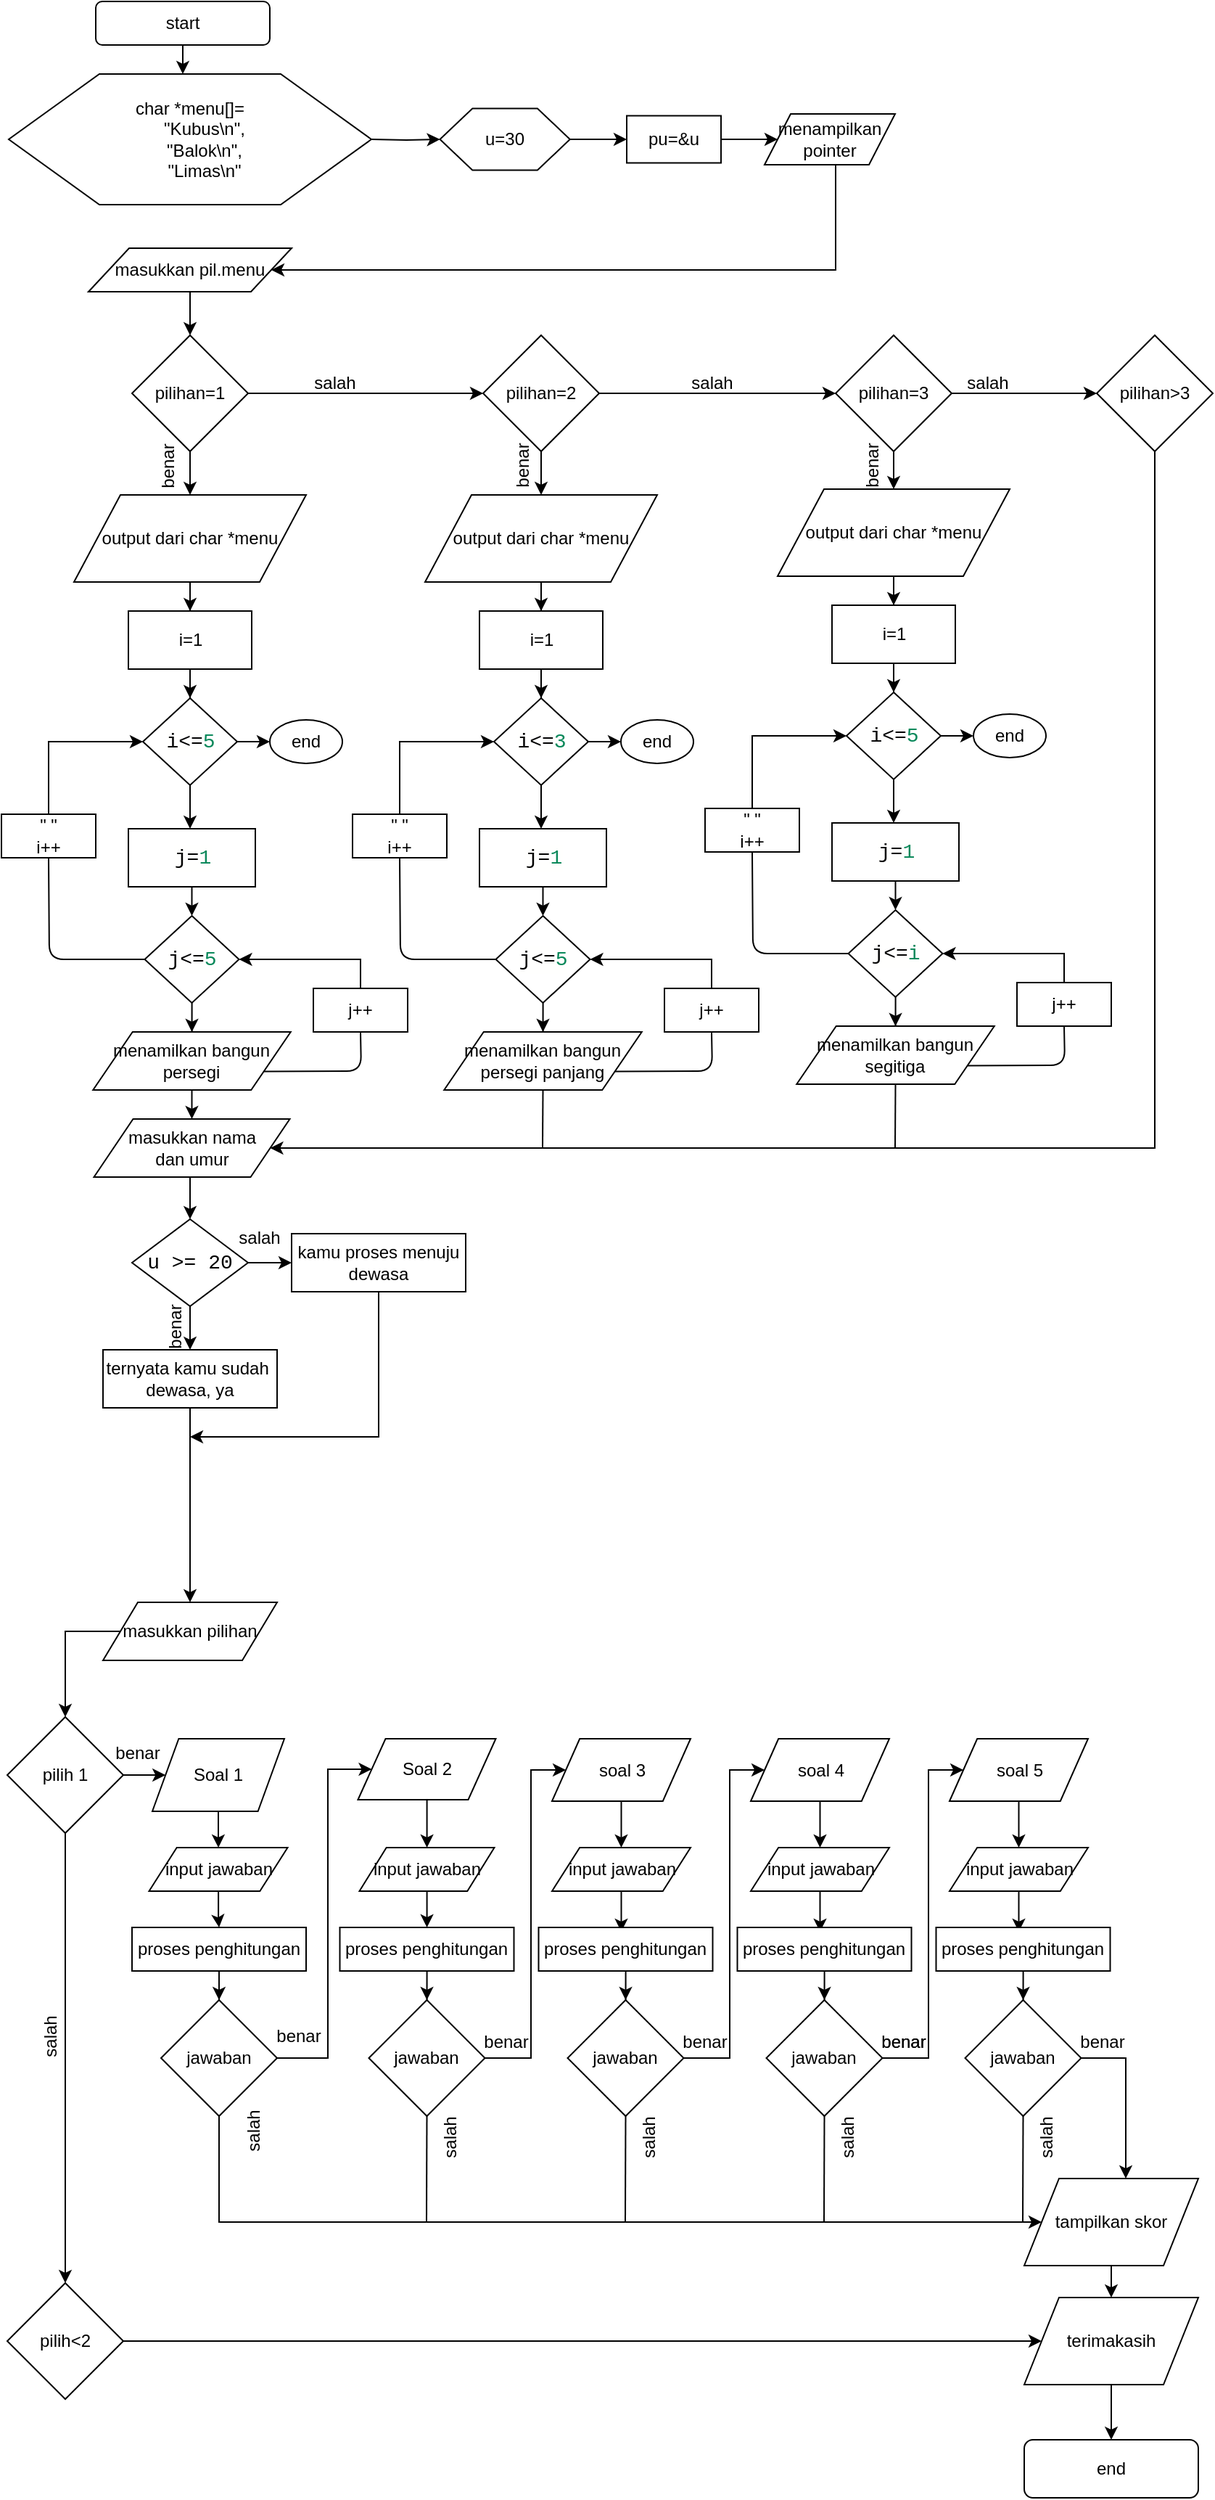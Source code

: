 <mxfile version="13.0.9" type="github">
  <diagram id="ebdJBXKXP5XJlpO1t2-k" name="Halaman-1">
    <mxGraphModel dx="868" dy="450" grid="1" gridSize="10" guides="1" tooltips="1" connect="1" arrows="1" fold="1" page="1" pageScale="1" pageWidth="850" pageHeight="1100" math="0" shadow="0">
      <root>
        <mxCell id="0" />
        <mxCell id="1" parent="0" />
        <mxCell id="0wTifhs9pVpjUrF7IxjW-2" style="edgeStyle=orthogonalEdgeStyle;rounded=0;orthogonalLoop=1;jettySize=auto;html=1;" parent="1" source="0wTifhs9pVpjUrF7IxjW-1" edge="1">
          <mxGeometry relative="1" as="geometry">
            <mxPoint x="130" y="90" as="targetPoint" />
          </mxGeometry>
        </mxCell>
        <mxCell id="0wTifhs9pVpjUrF7IxjW-1" value="start" style="rounded=1;whiteSpace=wrap;html=1;" parent="1" vertex="1">
          <mxGeometry x="70" y="40" width="120" height="30" as="geometry" />
        </mxCell>
        <mxCell id="0wTifhs9pVpjUrF7IxjW-6" style="edgeStyle=orthogonalEdgeStyle;rounded=0;orthogonalLoop=1;jettySize=auto;html=1;" parent="1" edge="1">
          <mxGeometry relative="1" as="geometry">
            <mxPoint x="130" y="240" as="targetPoint" />
            <mxPoint x="130" y="210" as="sourcePoint" />
          </mxGeometry>
        </mxCell>
        <mxCell id="Rt1Y4jGIaElK-bjEdFtm-7" style="edgeStyle=orthogonalEdgeStyle;rounded=0;orthogonalLoop=1;jettySize=auto;html=1;" parent="1" source="0wTifhs9pVpjUrF7IxjW-7" target="Rt1Y4jGIaElK-bjEdFtm-5" edge="1">
          <mxGeometry relative="1" as="geometry" />
        </mxCell>
        <mxCell id="0wTifhs9pVpjUrF7IxjW-7" value="output dari char *menu" style="shape=parallelogram;perimeter=parallelogramPerimeter;whiteSpace=wrap;html=1;" parent="1" vertex="1">
          <mxGeometry x="55" y="380" width="160" height="60" as="geometry" />
        </mxCell>
        <mxCell id="0wTifhs9pVpjUrF7IxjW-8" value="&lt;div&gt;char *menu[]=&lt;/div&gt;&lt;div&gt;&amp;nbsp; &amp;nbsp; &amp;nbsp; &quot;Kubus\n&quot;,&lt;/div&gt;&lt;div&gt;&amp;nbsp; &amp;nbsp; &amp;nbsp; &quot;Balok\n&quot;,&lt;/div&gt;&lt;div&gt;&amp;nbsp; &amp;nbsp; &amp;nbsp; &quot;Limas\n&quot;&lt;/div&gt;" style="shape=hexagon;perimeter=hexagonPerimeter2;whiteSpace=wrap;html=1;" parent="1" vertex="1">
          <mxGeometry x="10" y="90" width="250" height="90" as="geometry" />
        </mxCell>
        <mxCell id="0wTifhs9pVpjUrF7IxjW-12" style="edgeStyle=orthogonalEdgeStyle;rounded=0;orthogonalLoop=1;jettySize=auto;html=1;" parent="1" source="0wTifhs9pVpjUrF7IxjW-10" edge="1">
          <mxGeometry relative="1" as="geometry">
            <mxPoint x="135" y="270" as="targetPoint" />
          </mxGeometry>
        </mxCell>
        <mxCell id="ilwCQ6lX4KksALSG-hco-1" style="edgeStyle=orthogonalEdgeStyle;rounded=0;orthogonalLoop=1;jettySize=auto;html=1;" parent="1" target="ilwCQ6lX4KksALSG-hco-2" edge="1">
          <mxGeometry relative="1" as="geometry">
            <mxPoint x="309" y="135" as="targetPoint" />
            <mxPoint x="260" y="135" as="sourcePoint" />
          </mxGeometry>
        </mxCell>
        <mxCell id="0wTifhs9pVpjUrF7IxjW-10" value="masukkan pil.menu" style="shape=parallelogram;perimeter=parallelogramPerimeter;whiteSpace=wrap;html=1;" parent="1" vertex="1">
          <mxGeometry x="65" y="210" width="140" height="30" as="geometry" />
        </mxCell>
        <mxCell id="0wTifhs9pVpjUrF7IxjW-15" style="edgeStyle=orthogonalEdgeStyle;rounded=0;orthogonalLoop=1;jettySize=auto;html=1;entryX=0.5;entryY=0;entryDx=0;entryDy=0;" parent="1" source="0wTifhs9pVpjUrF7IxjW-13" target="0wTifhs9pVpjUrF7IxjW-7" edge="1">
          <mxGeometry relative="1" as="geometry" />
        </mxCell>
        <mxCell id="0wTifhs9pVpjUrF7IxjW-18" style="edgeStyle=orthogonalEdgeStyle;rounded=0;orthogonalLoop=1;jettySize=auto;html=1;" parent="1" source="0wTifhs9pVpjUrF7IxjW-13" target="Rt1Y4jGIaElK-bjEdFtm-3" edge="1">
          <mxGeometry relative="1" as="geometry">
            <mxPoint x="228.5" y="310" as="targetPoint" />
          </mxGeometry>
        </mxCell>
        <mxCell id="0wTifhs9pVpjUrF7IxjW-13" value="pilihan=1" style="rhombus;whiteSpace=wrap;html=1;" parent="1" vertex="1">
          <mxGeometry x="95" y="270" width="80" height="80" as="geometry" />
        </mxCell>
        <mxCell id="0wTifhs9pVpjUrF7IxjW-19" value="salah" style="text;html=1;strokeColor=none;fillColor=none;align=center;verticalAlign=middle;whiteSpace=wrap;rounded=0;" parent="1" vertex="1">
          <mxGeometry x="215" y="292.5" width="40" height="20" as="geometry" />
        </mxCell>
        <mxCell id="0wTifhs9pVpjUrF7IxjW-20" value="benar" style="text;html=1;strokeColor=none;fillColor=none;align=center;verticalAlign=middle;whiteSpace=wrap;rounded=0;rotation=-90;" parent="1" vertex="1">
          <mxGeometry x="100" y="350" width="40" height="20" as="geometry" />
        </mxCell>
        <mxCell id="7cgkuKm9BomeFOLq-4Vx-28" style="edgeStyle=orthogonalEdgeStyle;rounded=0;orthogonalLoop=1;jettySize=auto;html=1;" parent="1" edge="1">
          <mxGeometry relative="1" as="geometry">
            <mxPoint x="135" y="879" as="targetPoint" />
            <mxPoint x="135" y="849" as="sourcePoint" />
          </mxGeometry>
        </mxCell>
        <mxCell id="7cgkuKm9BomeFOLq-4Vx-30" style="edgeStyle=orthogonalEdgeStyle;rounded=0;orthogonalLoop=1;jettySize=auto;html=1;" parent="1" source="7cgkuKm9BomeFOLq-4Vx-32" edge="1">
          <mxGeometry relative="1" as="geometry">
            <mxPoint x="135" y="969" as="targetPoint" />
          </mxGeometry>
        </mxCell>
        <mxCell id="7cgkuKm9BomeFOLq-4Vx-31" style="edgeStyle=orthogonalEdgeStyle;rounded=0;orthogonalLoop=1;jettySize=auto;html=1;" parent="1" source="7cgkuKm9BomeFOLq-4Vx-32" edge="1">
          <mxGeometry relative="1" as="geometry">
            <mxPoint x="205" y="909" as="targetPoint" />
          </mxGeometry>
        </mxCell>
        <mxCell id="7cgkuKm9BomeFOLq-4Vx-32" value="&lt;div style=&quot;font-family: &amp;#34;consolas&amp;#34; , &amp;#34;courier new&amp;#34; , monospace ; font-size: 14px ; line-height: 19px&quot;&gt;u &amp;gt;= &lt;span&gt;20&lt;/span&gt;&lt;/div&gt;" style="rhombus;whiteSpace=wrap;html=1;" parent="1" vertex="1">
          <mxGeometry x="95" y="879" width="80" height="60" as="geometry" />
        </mxCell>
        <mxCell id="7cgkuKm9BomeFOLq-4Vx-33" style="edgeStyle=orthogonalEdgeStyle;rounded=0;orthogonalLoop=1;jettySize=auto;html=1;entryX=0.5;entryY=0;entryDx=0;entryDy=0;" parent="1" source="7cgkuKm9BomeFOLq-4Vx-34" target="7cgkuKm9BomeFOLq-4Vx-49" edge="1">
          <mxGeometry relative="1" as="geometry">
            <mxPoint x="135" y="1049" as="targetPoint" />
          </mxGeometry>
        </mxCell>
        <mxCell id="7cgkuKm9BomeFOLq-4Vx-34" value="ternyata kamu sudah&amp;nbsp;&lt;br&gt;dewasa, ya" style="rounded=0;whiteSpace=wrap;html=1;" parent="1" vertex="1">
          <mxGeometry x="75" y="969" width="120" height="40" as="geometry" />
        </mxCell>
        <mxCell id="7cgkuKm9BomeFOLq-4Vx-35" style="edgeStyle=orthogonalEdgeStyle;rounded=0;orthogonalLoop=1;jettySize=auto;html=1;" parent="1" source="7cgkuKm9BomeFOLq-4Vx-36" edge="1">
          <mxGeometry relative="1" as="geometry">
            <mxPoint x="135" y="1029" as="targetPoint" />
            <Array as="points">
              <mxPoint x="265" y="1019" />
              <mxPoint x="265" y="1019" />
            </Array>
          </mxGeometry>
        </mxCell>
        <mxCell id="7cgkuKm9BomeFOLq-4Vx-36" value="kamu proses menuju&lt;br&gt;dewasa" style="rounded=0;whiteSpace=wrap;html=1;" parent="1" vertex="1">
          <mxGeometry x="205" y="889" width="120" height="40" as="geometry" />
        </mxCell>
        <mxCell id="7cgkuKm9BomeFOLq-4Vx-37" value="benar" style="text;html=1;strokeColor=none;fillColor=none;align=center;verticalAlign=middle;whiteSpace=wrap;rounded=0;rotation=-90;" parent="1" vertex="1">
          <mxGeometry x="105" y="943" width="40" height="20" as="geometry" />
        </mxCell>
        <mxCell id="7cgkuKm9BomeFOLq-4Vx-38" value="salah" style="text;html=1;strokeColor=none;fillColor=none;align=center;verticalAlign=middle;whiteSpace=wrap;rounded=0;" parent="1" vertex="1">
          <mxGeometry x="163" y="882" width="40" height="20" as="geometry" />
        </mxCell>
        <mxCell id="jYO5e1NrGRYPqrq0ljtH-68" style="edgeStyle=orthogonalEdgeStyle;rounded=0;orthogonalLoop=1;jettySize=auto;html=1;entryX=0.5;entryY=0;entryDx=0;entryDy=0;" parent="1" source="7cgkuKm9BomeFOLq-4Vx-49" target="jYO5e1NrGRYPqrq0ljtH-3" edge="1">
          <mxGeometry relative="1" as="geometry">
            <mxPoint x="30" y="1163" as="targetPoint" />
            <Array as="points">
              <mxPoint x="49" y="1163" />
            </Array>
          </mxGeometry>
        </mxCell>
        <mxCell id="7cgkuKm9BomeFOLq-4Vx-49" value="masukkan pilihan" style="shape=parallelogram;perimeter=parallelogramPerimeter;whiteSpace=wrap;html=1;" parent="1" vertex="1">
          <mxGeometry x="75" y="1143" width="120" height="40" as="geometry" />
        </mxCell>
        <mxCell id="Rt1Y4jGIaElK-bjEdFtm-51" style="edgeStyle=orthogonalEdgeStyle;rounded=0;orthogonalLoop=1;jettySize=auto;html=1;" parent="1" source="Rt1Y4jGIaElK-bjEdFtm-3" target="Rt1Y4jGIaElK-bjEdFtm-33" edge="1">
          <mxGeometry relative="1" as="geometry" />
        </mxCell>
        <mxCell id="Rt1Y4jGIaElK-bjEdFtm-75" style="edgeStyle=orthogonalEdgeStyle;rounded=0;orthogonalLoop=1;jettySize=auto;html=1;entryX=0;entryY=0.5;entryDx=0;entryDy=0;" parent="1" source="Rt1Y4jGIaElK-bjEdFtm-3" target="Rt1Y4jGIaElK-bjEdFtm-74" edge="1">
          <mxGeometry relative="1" as="geometry" />
        </mxCell>
        <mxCell id="Rt1Y4jGIaElK-bjEdFtm-3" value="pilihan=2" style="rhombus;whiteSpace=wrap;html=1;" parent="1" vertex="1">
          <mxGeometry x="337" y="270" width="80" height="80" as="geometry" />
        </mxCell>
        <mxCell id="Rt1Y4jGIaElK-bjEdFtm-10" style="edgeStyle=orthogonalEdgeStyle;rounded=0;orthogonalLoop=1;jettySize=auto;html=1;entryX=0.5;entryY=0;entryDx=0;entryDy=0;" parent="1" source="Rt1Y4jGIaElK-bjEdFtm-5" target="Rt1Y4jGIaElK-bjEdFtm-9" edge="1">
          <mxGeometry relative="1" as="geometry" />
        </mxCell>
        <mxCell id="Rt1Y4jGIaElK-bjEdFtm-5" value="i=1" style="rounded=0;whiteSpace=wrap;html=1;" parent="1" vertex="1">
          <mxGeometry x="92.5" y="460" width="85" height="40" as="geometry" />
        </mxCell>
        <mxCell id="Rt1Y4jGIaElK-bjEdFtm-11" style="edgeStyle=orthogonalEdgeStyle;rounded=0;orthogonalLoop=1;jettySize=auto;html=1;" parent="1" source="Rt1Y4jGIaElK-bjEdFtm-9" edge="1">
          <mxGeometry relative="1" as="geometry">
            <mxPoint x="190" y="550" as="targetPoint" />
          </mxGeometry>
        </mxCell>
        <mxCell id="Rt1Y4jGIaElK-bjEdFtm-12" style="edgeStyle=orthogonalEdgeStyle;rounded=0;orthogonalLoop=1;jettySize=auto;html=1;" parent="1" source="Rt1Y4jGIaElK-bjEdFtm-9" edge="1">
          <mxGeometry relative="1" as="geometry">
            <mxPoint x="135" y="610" as="targetPoint" />
          </mxGeometry>
        </mxCell>
        <mxCell id="Rt1Y4jGIaElK-bjEdFtm-9" value="&lt;div style=&quot;background-color: rgb(255 , 255 , 254) ; font-family: &amp;#34;consolas&amp;#34; , &amp;#34;courier new&amp;#34; , monospace ; font-size: 14px ; line-height: 19px&quot;&gt;i&amp;lt;=&lt;span style=&quot;color: #09885a&quot;&gt;5&lt;/span&gt;&lt;/div&gt;" style="rhombus;whiteSpace=wrap;html=1;" parent="1" vertex="1">
          <mxGeometry x="102.5" y="520" width="65" height="60" as="geometry" />
        </mxCell>
        <mxCell id="Rt1Y4jGIaElK-bjEdFtm-15" style="edgeStyle=orthogonalEdgeStyle;rounded=0;orthogonalLoop=1;jettySize=auto;html=1;entryX=0.5;entryY=0;entryDx=0;entryDy=0;" parent="1" source="Rt1Y4jGIaElK-bjEdFtm-13" target="Rt1Y4jGIaElK-bjEdFtm-14" edge="1">
          <mxGeometry relative="1" as="geometry" />
        </mxCell>
        <mxCell id="Rt1Y4jGIaElK-bjEdFtm-13" value="&lt;div style=&quot;background-color: rgb(255 , 255 , 254) ; font-family: &amp;#34;consolas&amp;#34; , &amp;#34;courier new&amp;#34; , monospace ; font-size: 14px ; line-height: 19px&quot;&gt;j=&lt;span style=&quot;color: #09885a&quot;&gt;1&lt;/span&gt;&lt;/div&gt;" style="rounded=0;whiteSpace=wrap;html=1;" parent="1" vertex="1">
          <mxGeometry x="92.5" y="610" width="87.5" height="40" as="geometry" />
        </mxCell>
        <mxCell id="Rt1Y4jGIaElK-bjEdFtm-24" style="edgeStyle=orthogonalEdgeStyle;rounded=0;orthogonalLoop=1;jettySize=auto;html=1;entryX=0.5;entryY=0;entryDx=0;entryDy=0;" parent="1" source="Rt1Y4jGIaElK-bjEdFtm-14" target="Rt1Y4jGIaElK-bjEdFtm-22" edge="1">
          <mxGeometry relative="1" as="geometry" />
        </mxCell>
        <mxCell id="Rt1Y4jGIaElK-bjEdFtm-14" value="&lt;div style=&quot;background-color: rgb(255 , 255 , 254) ; font-family: &amp;#34;consolas&amp;#34; , &amp;#34;courier new&amp;#34; , monospace ; font-size: 14px ; line-height: 19px&quot;&gt;j&amp;lt;=&lt;span style=&quot;color: #09885a&quot;&gt;5&lt;/span&gt;&lt;/div&gt;" style="rhombus;whiteSpace=wrap;html=1;" parent="1" vertex="1">
          <mxGeometry x="103.75" y="670" width="65" height="60" as="geometry" />
        </mxCell>
        <mxCell id="Rt1Y4jGIaElK-bjEdFtm-20" style="edgeStyle=orthogonalEdgeStyle;rounded=0;orthogonalLoop=1;jettySize=auto;html=1;entryX=0;entryY=0.5;entryDx=0;entryDy=0;" parent="1" source="Rt1Y4jGIaElK-bjEdFtm-18" target="Rt1Y4jGIaElK-bjEdFtm-9" edge="1">
          <mxGeometry relative="1" as="geometry">
            <mxPoint x="37.5" y="550" as="targetPoint" />
            <Array as="points">
              <mxPoint x="38" y="550" />
            </Array>
          </mxGeometry>
        </mxCell>
        <mxCell id="Rt1Y4jGIaElK-bjEdFtm-18" value="&quot; &quot;&lt;br&gt;i++" style="rounded=0;whiteSpace=wrap;html=1;" parent="1" vertex="1">
          <mxGeometry x="5" y="600" width="65" height="30" as="geometry" />
        </mxCell>
        <mxCell id="Rt1Y4jGIaElK-bjEdFtm-19" value="" style="endArrow=none;html=1;entryX=0.5;entryY=1;entryDx=0;entryDy=0;exitX=0;exitY=0.5;exitDx=0;exitDy=0;" parent="1" source="Rt1Y4jGIaElK-bjEdFtm-14" target="Rt1Y4jGIaElK-bjEdFtm-18" edge="1">
          <mxGeometry width="50" height="50" relative="1" as="geometry">
            <mxPoint x="100" y="700" as="sourcePoint" />
            <mxPoint x="440" y="530" as="targetPoint" />
            <Array as="points">
              <mxPoint x="38" y="700" />
            </Array>
          </mxGeometry>
        </mxCell>
        <mxCell id="Rt1Y4jGIaElK-bjEdFtm-31" style="edgeStyle=orthogonalEdgeStyle;rounded=0;orthogonalLoop=1;jettySize=auto;html=1;entryX=0.5;entryY=0;entryDx=0;entryDy=0;" parent="1" source="Rt1Y4jGIaElK-bjEdFtm-22" target="Rt1Y4jGIaElK-bjEdFtm-30" edge="1">
          <mxGeometry relative="1" as="geometry" />
        </mxCell>
        <mxCell id="Rt1Y4jGIaElK-bjEdFtm-22" value="menamilkan bangun&lt;br&gt;persegi" style="shape=parallelogram;perimeter=parallelogramPerimeter;whiteSpace=wrap;html=1;" parent="1" vertex="1">
          <mxGeometry x="68.13" y="750" width="136.25" height="40" as="geometry" />
        </mxCell>
        <mxCell id="Rt1Y4jGIaElK-bjEdFtm-25" value="end" style="ellipse;whiteSpace=wrap;html=1;" parent="1" vertex="1">
          <mxGeometry x="190" y="535" width="50" height="30" as="geometry" />
        </mxCell>
        <mxCell id="Rt1Y4jGIaElK-bjEdFtm-28" style="edgeStyle=orthogonalEdgeStyle;rounded=0;orthogonalLoop=1;jettySize=auto;html=1;entryX=1;entryY=0.5;entryDx=0;entryDy=0;" parent="1" source="Rt1Y4jGIaElK-bjEdFtm-26" target="Rt1Y4jGIaElK-bjEdFtm-14" edge="1">
          <mxGeometry relative="1" as="geometry">
            <mxPoint x="252.5" y="690" as="targetPoint" />
            <Array as="points">
              <mxPoint x="253" y="700" />
            </Array>
          </mxGeometry>
        </mxCell>
        <mxCell id="Rt1Y4jGIaElK-bjEdFtm-26" value="j++" style="rounded=0;whiteSpace=wrap;html=1;" parent="1" vertex="1">
          <mxGeometry x="220" y="720" width="65" height="30" as="geometry" />
        </mxCell>
        <mxCell id="Rt1Y4jGIaElK-bjEdFtm-27" value="" style="endArrow=none;html=1;exitX=1;exitY=0.75;exitDx=0;exitDy=0;entryX=0.5;entryY=1;entryDx=0;entryDy=0;" parent="1" source="Rt1Y4jGIaElK-bjEdFtm-22" target="Rt1Y4jGIaElK-bjEdFtm-26" edge="1">
          <mxGeometry width="50" height="50" relative="1" as="geometry">
            <mxPoint x="390" y="660" as="sourcePoint" />
            <mxPoint x="440" y="610" as="targetPoint" />
            <Array as="points">
              <mxPoint x="253" y="777" />
            </Array>
          </mxGeometry>
        </mxCell>
        <mxCell id="Rt1Y4jGIaElK-bjEdFtm-30" value="masukkan nama&lt;br&gt;dan umur" style="shape=parallelogram;perimeter=parallelogramPerimeter;whiteSpace=wrap;html=1;" parent="1" vertex="1">
          <mxGeometry x="68.75" y="810" width="135" height="40" as="geometry" />
        </mxCell>
        <mxCell id="Rt1Y4jGIaElK-bjEdFtm-32" style="edgeStyle=orthogonalEdgeStyle;rounded=0;orthogonalLoop=1;jettySize=auto;html=1;" parent="1" source="Rt1Y4jGIaElK-bjEdFtm-33" target="Rt1Y4jGIaElK-bjEdFtm-35" edge="1">
          <mxGeometry relative="1" as="geometry" />
        </mxCell>
        <mxCell id="Rt1Y4jGIaElK-bjEdFtm-33" value="output dari char *menu" style="shape=parallelogram;perimeter=parallelogramPerimeter;whiteSpace=wrap;html=1;" parent="1" vertex="1">
          <mxGeometry x="297" y="380" width="160" height="60" as="geometry" />
        </mxCell>
        <mxCell id="Rt1Y4jGIaElK-bjEdFtm-34" style="edgeStyle=orthogonalEdgeStyle;rounded=0;orthogonalLoop=1;jettySize=auto;html=1;entryX=0.5;entryY=0;entryDx=0;entryDy=0;" parent="1" source="Rt1Y4jGIaElK-bjEdFtm-35" target="Rt1Y4jGIaElK-bjEdFtm-38" edge="1">
          <mxGeometry relative="1" as="geometry" />
        </mxCell>
        <mxCell id="Rt1Y4jGIaElK-bjEdFtm-35" value="i=1" style="rounded=0;whiteSpace=wrap;html=1;" parent="1" vertex="1">
          <mxGeometry x="334.5" y="460" width="85" height="40" as="geometry" />
        </mxCell>
        <mxCell id="Rt1Y4jGIaElK-bjEdFtm-36" style="edgeStyle=orthogonalEdgeStyle;rounded=0;orthogonalLoop=1;jettySize=auto;html=1;" parent="1" source="Rt1Y4jGIaElK-bjEdFtm-38" edge="1">
          <mxGeometry relative="1" as="geometry">
            <mxPoint x="432" y="550" as="targetPoint" />
          </mxGeometry>
        </mxCell>
        <mxCell id="Rt1Y4jGIaElK-bjEdFtm-37" style="edgeStyle=orthogonalEdgeStyle;rounded=0;orthogonalLoop=1;jettySize=auto;html=1;" parent="1" source="Rt1Y4jGIaElK-bjEdFtm-38" edge="1">
          <mxGeometry relative="1" as="geometry">
            <mxPoint x="377" y="610" as="targetPoint" />
          </mxGeometry>
        </mxCell>
        <mxCell id="Rt1Y4jGIaElK-bjEdFtm-38" value="&lt;div style=&quot;background-color: rgb(255 , 255 , 254) ; font-family: &amp;#34;consolas&amp;#34; , &amp;#34;courier new&amp;#34; , monospace ; font-size: 14px ; line-height: 19px&quot;&gt;i&amp;lt;=&lt;font color=&quot;#09885a&quot;&gt;3&lt;/font&gt;&lt;/div&gt;" style="rhombus;whiteSpace=wrap;html=1;" parent="1" vertex="1">
          <mxGeometry x="344.5" y="520" width="65" height="60" as="geometry" />
        </mxCell>
        <mxCell id="Rt1Y4jGIaElK-bjEdFtm-39" style="edgeStyle=orthogonalEdgeStyle;rounded=0;orthogonalLoop=1;jettySize=auto;html=1;entryX=0.5;entryY=0;entryDx=0;entryDy=0;" parent="1" source="Rt1Y4jGIaElK-bjEdFtm-40" target="Rt1Y4jGIaElK-bjEdFtm-42" edge="1">
          <mxGeometry relative="1" as="geometry" />
        </mxCell>
        <mxCell id="Rt1Y4jGIaElK-bjEdFtm-40" value="&lt;div style=&quot;background-color: rgb(255 , 255 , 254) ; font-family: &amp;#34;consolas&amp;#34; , &amp;#34;courier new&amp;#34; , monospace ; font-size: 14px ; line-height: 19px&quot;&gt;j=&lt;span style=&quot;color: #09885a&quot;&gt;1&lt;/span&gt;&lt;/div&gt;" style="rounded=0;whiteSpace=wrap;html=1;" parent="1" vertex="1">
          <mxGeometry x="334.5" y="610" width="87.5" height="40" as="geometry" />
        </mxCell>
        <mxCell id="Rt1Y4jGIaElK-bjEdFtm-41" style="edgeStyle=orthogonalEdgeStyle;rounded=0;orthogonalLoop=1;jettySize=auto;html=1;entryX=0.5;entryY=0;entryDx=0;entryDy=0;" parent="1" source="Rt1Y4jGIaElK-bjEdFtm-42" target="Rt1Y4jGIaElK-bjEdFtm-46" edge="1">
          <mxGeometry relative="1" as="geometry" />
        </mxCell>
        <mxCell id="Rt1Y4jGIaElK-bjEdFtm-42" value="&lt;div style=&quot;background-color: rgb(255 , 255 , 254) ; font-family: &amp;#34;consolas&amp;#34; , &amp;#34;courier new&amp;#34; , monospace ; font-size: 14px ; line-height: 19px&quot;&gt;j&amp;lt;=&lt;span style=&quot;color: #09885a&quot;&gt;5&lt;/span&gt;&lt;/div&gt;" style="rhombus;whiteSpace=wrap;html=1;" parent="1" vertex="1">
          <mxGeometry x="345.75" y="670" width="65" height="60" as="geometry" />
        </mxCell>
        <mxCell id="Rt1Y4jGIaElK-bjEdFtm-43" style="edgeStyle=orthogonalEdgeStyle;rounded=0;orthogonalLoop=1;jettySize=auto;html=1;entryX=0;entryY=0.5;entryDx=0;entryDy=0;" parent="1" source="Rt1Y4jGIaElK-bjEdFtm-44" target="Rt1Y4jGIaElK-bjEdFtm-38" edge="1">
          <mxGeometry relative="1" as="geometry">
            <mxPoint x="279.5" y="550" as="targetPoint" />
            <Array as="points">
              <mxPoint x="280" y="550" />
            </Array>
          </mxGeometry>
        </mxCell>
        <mxCell id="Rt1Y4jGIaElK-bjEdFtm-44" value="&quot; &quot;&lt;br&gt;i++" style="rounded=0;whiteSpace=wrap;html=1;" parent="1" vertex="1">
          <mxGeometry x="247" y="600" width="65" height="30" as="geometry" />
        </mxCell>
        <mxCell id="Rt1Y4jGIaElK-bjEdFtm-45" value="" style="endArrow=none;html=1;entryX=0.5;entryY=1;entryDx=0;entryDy=0;exitX=0;exitY=0.5;exitDx=0;exitDy=0;" parent="1" source="Rt1Y4jGIaElK-bjEdFtm-42" target="Rt1Y4jGIaElK-bjEdFtm-44" edge="1">
          <mxGeometry width="50" height="50" relative="1" as="geometry">
            <mxPoint x="342" y="700" as="sourcePoint" />
            <mxPoint x="682" y="530" as="targetPoint" />
            <Array as="points">
              <mxPoint x="280" y="700" />
            </Array>
          </mxGeometry>
        </mxCell>
        <mxCell id="Rt1Y4jGIaElK-bjEdFtm-46" value="menamilkan bangun&lt;br&gt;persegi panjang" style="shape=parallelogram;perimeter=parallelogramPerimeter;whiteSpace=wrap;html=1;" parent="1" vertex="1">
          <mxGeometry x="310.13" y="750" width="136.25" height="40" as="geometry" />
        </mxCell>
        <mxCell id="Rt1Y4jGIaElK-bjEdFtm-47" value="end" style="ellipse;whiteSpace=wrap;html=1;" parent="1" vertex="1">
          <mxGeometry x="432" y="535" width="50" height="30" as="geometry" />
        </mxCell>
        <mxCell id="Rt1Y4jGIaElK-bjEdFtm-48" style="edgeStyle=orthogonalEdgeStyle;rounded=0;orthogonalLoop=1;jettySize=auto;html=1;entryX=1;entryY=0.5;entryDx=0;entryDy=0;" parent="1" source="Rt1Y4jGIaElK-bjEdFtm-49" target="Rt1Y4jGIaElK-bjEdFtm-42" edge="1">
          <mxGeometry relative="1" as="geometry">
            <mxPoint x="494.5" y="690" as="targetPoint" />
            <Array as="points">
              <mxPoint x="495" y="700" />
            </Array>
          </mxGeometry>
        </mxCell>
        <mxCell id="Rt1Y4jGIaElK-bjEdFtm-49" value="j++" style="rounded=0;whiteSpace=wrap;html=1;" parent="1" vertex="1">
          <mxGeometry x="462" y="720" width="65" height="30" as="geometry" />
        </mxCell>
        <mxCell id="Rt1Y4jGIaElK-bjEdFtm-50" value="" style="endArrow=none;html=1;exitX=1;exitY=0.75;exitDx=0;exitDy=0;entryX=0.5;entryY=1;entryDx=0;entryDy=0;" parent="1" source="Rt1Y4jGIaElK-bjEdFtm-46" target="Rt1Y4jGIaElK-bjEdFtm-49" edge="1">
          <mxGeometry width="50" height="50" relative="1" as="geometry">
            <mxPoint x="632" y="660" as="sourcePoint" />
            <mxPoint x="682" y="610" as="targetPoint" />
            <Array as="points">
              <mxPoint x="495" y="777" />
            </Array>
          </mxGeometry>
        </mxCell>
        <mxCell id="Rt1Y4jGIaElK-bjEdFtm-52" value="benar" style="text;html=1;strokeColor=none;fillColor=none;align=center;verticalAlign=middle;whiteSpace=wrap;rounded=0;rotation=-90;" parent="1" vertex="1">
          <mxGeometry x="344.5" y="350" width="40" height="20" as="geometry" />
        </mxCell>
        <mxCell id="Rt1Y4jGIaElK-bjEdFtm-54" style="edgeStyle=orthogonalEdgeStyle;rounded=0;orthogonalLoop=1;jettySize=auto;html=1;" parent="1" source="Rt1Y4jGIaElK-bjEdFtm-55" target="Rt1Y4jGIaElK-bjEdFtm-57" edge="1">
          <mxGeometry relative="1" as="geometry" />
        </mxCell>
        <mxCell id="Rt1Y4jGIaElK-bjEdFtm-55" value="output dari char *menu" style="shape=parallelogram;perimeter=parallelogramPerimeter;whiteSpace=wrap;html=1;" parent="1" vertex="1">
          <mxGeometry x="540" y="376" width="160" height="60" as="geometry" />
        </mxCell>
        <mxCell id="Rt1Y4jGIaElK-bjEdFtm-56" style="edgeStyle=orthogonalEdgeStyle;rounded=0;orthogonalLoop=1;jettySize=auto;html=1;entryX=0.5;entryY=0;entryDx=0;entryDy=0;" parent="1" source="Rt1Y4jGIaElK-bjEdFtm-57" target="Rt1Y4jGIaElK-bjEdFtm-60" edge="1">
          <mxGeometry relative="1" as="geometry" />
        </mxCell>
        <mxCell id="Rt1Y4jGIaElK-bjEdFtm-57" value="i=1" style="rounded=0;whiteSpace=wrap;html=1;" parent="1" vertex="1">
          <mxGeometry x="577.5" y="456" width="85" height="40" as="geometry" />
        </mxCell>
        <mxCell id="Rt1Y4jGIaElK-bjEdFtm-58" style="edgeStyle=orthogonalEdgeStyle;rounded=0;orthogonalLoop=1;jettySize=auto;html=1;" parent="1" source="Rt1Y4jGIaElK-bjEdFtm-60" edge="1">
          <mxGeometry relative="1" as="geometry">
            <mxPoint x="675" y="546" as="targetPoint" />
          </mxGeometry>
        </mxCell>
        <mxCell id="Rt1Y4jGIaElK-bjEdFtm-59" style="edgeStyle=orthogonalEdgeStyle;rounded=0;orthogonalLoop=1;jettySize=auto;html=1;" parent="1" source="Rt1Y4jGIaElK-bjEdFtm-60" edge="1">
          <mxGeometry relative="1" as="geometry">
            <mxPoint x="620" y="606" as="targetPoint" />
          </mxGeometry>
        </mxCell>
        <mxCell id="Rt1Y4jGIaElK-bjEdFtm-60" value="&lt;div style=&quot;background-color: rgb(255 , 255 , 254) ; font-family: &amp;#34;consolas&amp;#34; , &amp;#34;courier new&amp;#34; , monospace ; font-size: 14px ; line-height: 19px&quot;&gt;i&amp;lt;=&lt;font color=&quot;#09885a&quot;&gt;5&lt;/font&gt;&lt;/div&gt;" style="rhombus;whiteSpace=wrap;html=1;" parent="1" vertex="1">
          <mxGeometry x="587.5" y="516" width="65" height="60" as="geometry" />
        </mxCell>
        <mxCell id="Rt1Y4jGIaElK-bjEdFtm-61" style="edgeStyle=orthogonalEdgeStyle;rounded=0;orthogonalLoop=1;jettySize=auto;html=1;entryX=0.5;entryY=0;entryDx=0;entryDy=0;" parent="1" source="Rt1Y4jGIaElK-bjEdFtm-62" target="Rt1Y4jGIaElK-bjEdFtm-64" edge="1">
          <mxGeometry relative="1" as="geometry" />
        </mxCell>
        <mxCell id="Rt1Y4jGIaElK-bjEdFtm-62" value="&lt;div style=&quot;background-color: rgb(255 , 255 , 254) ; font-family: &amp;#34;consolas&amp;#34; , &amp;#34;courier new&amp;#34; , monospace ; font-size: 14px ; line-height: 19px&quot;&gt;j=&lt;span style=&quot;color: #09885a&quot;&gt;1&lt;/span&gt;&lt;/div&gt;" style="rounded=0;whiteSpace=wrap;html=1;" parent="1" vertex="1">
          <mxGeometry x="577.5" y="606" width="87.5" height="40" as="geometry" />
        </mxCell>
        <mxCell id="Rt1Y4jGIaElK-bjEdFtm-63" style="edgeStyle=orthogonalEdgeStyle;rounded=0;orthogonalLoop=1;jettySize=auto;html=1;entryX=0.5;entryY=0;entryDx=0;entryDy=0;" parent="1" source="Rt1Y4jGIaElK-bjEdFtm-64" target="Rt1Y4jGIaElK-bjEdFtm-69" edge="1">
          <mxGeometry relative="1" as="geometry" />
        </mxCell>
        <mxCell id="Rt1Y4jGIaElK-bjEdFtm-64" value="&lt;div style=&quot;background-color: rgb(255 , 255 , 254) ; font-family: &amp;#34;consolas&amp;#34; , &amp;#34;courier new&amp;#34; , monospace ; font-size: 14px ; line-height: 19px&quot;&gt;j&amp;lt;=&lt;font color=&quot;#09885a&quot;&gt;i&lt;/font&gt;&lt;/div&gt;" style="rhombus;whiteSpace=wrap;html=1;" parent="1" vertex="1">
          <mxGeometry x="588.75" y="666" width="65" height="60" as="geometry" />
        </mxCell>
        <mxCell id="Rt1Y4jGIaElK-bjEdFtm-65" style="edgeStyle=orthogonalEdgeStyle;rounded=0;orthogonalLoop=1;jettySize=auto;html=1;entryX=0;entryY=0.5;entryDx=0;entryDy=0;" parent="1" source="Rt1Y4jGIaElK-bjEdFtm-66" target="Rt1Y4jGIaElK-bjEdFtm-60" edge="1">
          <mxGeometry relative="1" as="geometry">
            <mxPoint x="522.5" y="546" as="targetPoint" />
            <Array as="points">
              <mxPoint x="523" y="546" />
            </Array>
          </mxGeometry>
        </mxCell>
        <mxCell id="Rt1Y4jGIaElK-bjEdFtm-66" value="&quot; &quot;&lt;br&gt;i++" style="rounded=0;whiteSpace=wrap;html=1;" parent="1" vertex="1">
          <mxGeometry x="490" y="596" width="65" height="30" as="geometry" />
        </mxCell>
        <mxCell id="Rt1Y4jGIaElK-bjEdFtm-67" value="" style="endArrow=none;html=1;entryX=0.5;entryY=1;entryDx=0;entryDy=0;exitX=0;exitY=0.5;exitDx=0;exitDy=0;" parent="1" source="Rt1Y4jGIaElK-bjEdFtm-64" target="Rt1Y4jGIaElK-bjEdFtm-66" edge="1">
          <mxGeometry width="50" height="50" relative="1" as="geometry">
            <mxPoint x="585" y="696" as="sourcePoint" />
            <mxPoint x="925" y="526" as="targetPoint" />
            <Array as="points">
              <mxPoint x="523" y="696" />
            </Array>
          </mxGeometry>
        </mxCell>
        <mxCell id="Rt1Y4jGIaElK-bjEdFtm-69" value="menamilkan bangun&lt;br&gt;segitiga" style="shape=parallelogram;perimeter=parallelogramPerimeter;whiteSpace=wrap;html=1;" parent="1" vertex="1">
          <mxGeometry x="553.13" y="746" width="136.25" height="40" as="geometry" />
        </mxCell>
        <mxCell id="Rt1Y4jGIaElK-bjEdFtm-70" value="end" style="ellipse;whiteSpace=wrap;html=1;" parent="1" vertex="1">
          <mxGeometry x="675" y="531" width="50" height="30" as="geometry" />
        </mxCell>
        <mxCell id="Rt1Y4jGIaElK-bjEdFtm-71" style="edgeStyle=orthogonalEdgeStyle;rounded=0;orthogonalLoop=1;jettySize=auto;html=1;entryX=1;entryY=0.5;entryDx=0;entryDy=0;" parent="1" source="Rt1Y4jGIaElK-bjEdFtm-72" target="Rt1Y4jGIaElK-bjEdFtm-64" edge="1">
          <mxGeometry relative="1" as="geometry">
            <mxPoint x="737.5" y="686" as="targetPoint" />
            <Array as="points">
              <mxPoint x="738" y="696" />
            </Array>
          </mxGeometry>
        </mxCell>
        <mxCell id="Rt1Y4jGIaElK-bjEdFtm-72" value="j++" style="rounded=0;whiteSpace=wrap;html=1;" parent="1" vertex="1">
          <mxGeometry x="705" y="716" width="65" height="30" as="geometry" />
        </mxCell>
        <mxCell id="Rt1Y4jGIaElK-bjEdFtm-73" value="" style="endArrow=none;html=1;exitX=1;exitY=0.75;exitDx=0;exitDy=0;entryX=0.5;entryY=1;entryDx=0;entryDy=0;" parent="1" source="Rt1Y4jGIaElK-bjEdFtm-69" target="Rt1Y4jGIaElK-bjEdFtm-72" edge="1">
          <mxGeometry width="50" height="50" relative="1" as="geometry">
            <mxPoint x="875" y="656" as="sourcePoint" />
            <mxPoint x="925" y="606" as="targetPoint" />
            <Array as="points">
              <mxPoint x="738" y="773" />
            </Array>
          </mxGeometry>
        </mxCell>
        <mxCell id="Rt1Y4jGIaElK-bjEdFtm-76" style="edgeStyle=orthogonalEdgeStyle;rounded=0;orthogonalLoop=1;jettySize=auto;html=1;entryX=0.5;entryY=0;entryDx=0;entryDy=0;" parent="1" source="Rt1Y4jGIaElK-bjEdFtm-74" target="Rt1Y4jGIaElK-bjEdFtm-55" edge="1">
          <mxGeometry relative="1" as="geometry" />
        </mxCell>
        <mxCell id="Rt1Y4jGIaElK-bjEdFtm-80" style="edgeStyle=orthogonalEdgeStyle;rounded=0;orthogonalLoop=1;jettySize=auto;html=1;entryX=0;entryY=0.5;entryDx=0;entryDy=0;" parent="1" source="Rt1Y4jGIaElK-bjEdFtm-74" target="Rt1Y4jGIaElK-bjEdFtm-79" edge="1">
          <mxGeometry relative="1" as="geometry" />
        </mxCell>
        <mxCell id="Rt1Y4jGIaElK-bjEdFtm-74" value="pilihan=3" style="rhombus;whiteSpace=wrap;html=1;" parent="1" vertex="1">
          <mxGeometry x="580" y="270" width="80" height="80" as="geometry" />
        </mxCell>
        <mxCell id="Rt1Y4jGIaElK-bjEdFtm-77" value="salah" style="text;html=1;strokeColor=none;fillColor=none;align=center;verticalAlign=middle;whiteSpace=wrap;rounded=0;" parent="1" vertex="1">
          <mxGeometry x="474.5" y="292.5" width="40" height="20" as="geometry" />
        </mxCell>
        <mxCell id="Rt1Y4jGIaElK-bjEdFtm-78" value="benar" style="text;html=1;strokeColor=none;fillColor=none;align=center;verticalAlign=middle;whiteSpace=wrap;rounded=0;rotation=-90;" parent="1" vertex="1">
          <mxGeometry x="585.5" y="350" width="40" height="20" as="geometry" />
        </mxCell>
        <mxCell id="Rt1Y4jGIaElK-bjEdFtm-83" style="edgeStyle=orthogonalEdgeStyle;rounded=0;orthogonalLoop=1;jettySize=auto;html=1;entryX=1;entryY=0.5;entryDx=0;entryDy=0;" parent="1" source="Rt1Y4jGIaElK-bjEdFtm-79" target="Rt1Y4jGIaElK-bjEdFtm-30" edge="1">
          <mxGeometry relative="1" as="geometry">
            <mxPoint x="800" y="830" as="targetPoint" />
            <Array as="points">
              <mxPoint x="800" y="830" />
            </Array>
          </mxGeometry>
        </mxCell>
        <mxCell id="Rt1Y4jGIaElK-bjEdFtm-79" value="pilihan&amp;gt;3" style="rhombus;whiteSpace=wrap;html=1;" parent="1" vertex="1">
          <mxGeometry x="760" y="270" width="80" height="80" as="geometry" />
        </mxCell>
        <mxCell id="Rt1Y4jGIaElK-bjEdFtm-82" value="salah" style="text;html=1;strokeColor=none;fillColor=none;align=center;verticalAlign=middle;whiteSpace=wrap;rounded=0;" parent="1" vertex="1">
          <mxGeometry x="665" y="292.5" width="40" height="20" as="geometry" />
        </mxCell>
        <mxCell id="Rt1Y4jGIaElK-bjEdFtm-84" value="" style="endArrow=none;html=1;entryX=0.5;entryY=1;entryDx=0;entryDy=0;" parent="1" target="Rt1Y4jGIaElK-bjEdFtm-69" edge="1">
          <mxGeometry width="50" height="50" relative="1" as="geometry">
            <mxPoint x="621" y="830" as="sourcePoint" />
            <mxPoint x="550" y="890" as="targetPoint" />
          </mxGeometry>
        </mxCell>
        <mxCell id="Rt1Y4jGIaElK-bjEdFtm-85" value="" style="endArrow=none;html=1;entryX=0.5;entryY=1;entryDx=0;entryDy=0;" parent="1" target="Rt1Y4jGIaElK-bjEdFtm-46" edge="1">
          <mxGeometry width="50" height="50" relative="1" as="geometry">
            <mxPoint x="378" y="830" as="sourcePoint" />
            <mxPoint x="550" y="890" as="targetPoint" />
          </mxGeometry>
        </mxCell>
        <mxCell id="jYO5e1NrGRYPqrq0ljtH-1" style="edgeStyle=orthogonalEdgeStyle;rounded=0;orthogonalLoop=1;jettySize=auto;html=1;entryX=0.5;entryY=0;entryDx=0;entryDy=0;" parent="1" source="jYO5e1NrGRYPqrq0ljtH-3" target="jYO5e1NrGRYPqrq0ljtH-53" edge="1">
          <mxGeometry relative="1" as="geometry">
            <mxPoint x="49" y="1582" as="targetPoint" />
          </mxGeometry>
        </mxCell>
        <mxCell id="jYO5e1NrGRYPqrq0ljtH-2" style="edgeStyle=orthogonalEdgeStyle;rounded=0;orthogonalLoop=1;jettySize=auto;html=1;" parent="1" source="jYO5e1NrGRYPqrq0ljtH-3" target="jYO5e1NrGRYPqrq0ljtH-5" edge="1">
          <mxGeometry relative="1" as="geometry">
            <mxPoint x="139" y="1262" as="targetPoint" />
          </mxGeometry>
        </mxCell>
        <mxCell id="jYO5e1NrGRYPqrq0ljtH-3" value="pilih 1" style="rhombus;whiteSpace=wrap;html=1;" parent="1" vertex="1">
          <mxGeometry x="9" y="1222" width="80" height="80" as="geometry" />
        </mxCell>
        <mxCell id="jYO5e1NrGRYPqrq0ljtH-69" style="edgeStyle=orthogonalEdgeStyle;rounded=0;orthogonalLoop=1;jettySize=auto;html=1;" parent="1" source="jYO5e1NrGRYPqrq0ljtH-5" target="jYO5e1NrGRYPqrq0ljtH-7" edge="1">
          <mxGeometry relative="1" as="geometry" />
        </mxCell>
        <mxCell id="jYO5e1NrGRYPqrq0ljtH-5" value="Soal 1" style="shape=parallelogram;perimeter=parallelogramPerimeter;whiteSpace=wrap;html=1;" parent="1" vertex="1">
          <mxGeometry x="109" y="1237" width="91" height="50" as="geometry" />
        </mxCell>
        <mxCell id="jYO5e1NrGRYPqrq0ljtH-6" style="edgeStyle=orthogonalEdgeStyle;rounded=0;orthogonalLoop=1;jettySize=auto;html=1;" parent="1" source="jYO5e1NrGRYPqrq0ljtH-7" target="jYO5e1NrGRYPqrq0ljtH-9" edge="1">
          <mxGeometry relative="1" as="geometry">
            <mxPoint x="169" y="1372" as="targetPoint" />
          </mxGeometry>
        </mxCell>
        <mxCell id="jYO5e1NrGRYPqrq0ljtH-7" value="input jawaban" style="shape=parallelogram;perimeter=parallelogramPerimeter;whiteSpace=wrap;html=1;" parent="1" vertex="1">
          <mxGeometry x="106.75" y="1312" width="95.5" height="30" as="geometry" />
        </mxCell>
        <mxCell id="jYO5e1NrGRYPqrq0ljtH-8" style="edgeStyle=orthogonalEdgeStyle;rounded=0;orthogonalLoop=1;jettySize=auto;html=1;" parent="1" source="jYO5e1NrGRYPqrq0ljtH-9" target="jYO5e1NrGRYPqrq0ljtH-12" edge="1">
          <mxGeometry relative="1" as="geometry">
            <mxPoint x="169" y="1422" as="targetPoint" />
          </mxGeometry>
        </mxCell>
        <mxCell id="jYO5e1NrGRYPqrq0ljtH-9" value="proses penghitungan" style="rounded=0;whiteSpace=wrap;html=1;" parent="1" vertex="1">
          <mxGeometry x="95" y="1367" width="120" height="30" as="geometry" />
        </mxCell>
        <mxCell id="jYO5e1NrGRYPqrq0ljtH-10" style="edgeStyle=orthogonalEdgeStyle;rounded=0;orthogonalLoop=1;jettySize=auto;html=1;exitX=1;exitY=0.5;exitDx=0;exitDy=0;entryX=0;entryY=0.5;entryDx=0;entryDy=0;" parent="1" source="jYO5e1NrGRYPqrq0ljtH-12" target="jYO5e1NrGRYPqrq0ljtH-14" edge="1">
          <mxGeometry relative="1" as="geometry">
            <mxPoint x="289" y="1262" as="targetPoint" />
            <Array as="points">
              <mxPoint x="230" y="1457" />
              <mxPoint x="230" y="1258" />
            </Array>
          </mxGeometry>
        </mxCell>
        <mxCell id="jYO5e1NrGRYPqrq0ljtH-11" style="edgeStyle=orthogonalEdgeStyle;rounded=0;orthogonalLoop=1;jettySize=auto;html=1;exitX=0.5;exitY=1;exitDx=0;exitDy=0;" parent="1" source="jYO5e1NrGRYPqrq0ljtH-12" target="jYO5e1NrGRYPqrq0ljtH-46" edge="1">
          <mxGeometry relative="1" as="geometry">
            <mxPoint x="169" y="1562" as="targetPoint" />
            <Array as="points">
              <mxPoint x="155" y="1570" />
            </Array>
          </mxGeometry>
        </mxCell>
        <mxCell id="jYO5e1NrGRYPqrq0ljtH-12" value="jawaban" style="rhombus;whiteSpace=wrap;html=1;" parent="1" vertex="1">
          <mxGeometry x="115" y="1417" width="80" height="80" as="geometry" />
        </mxCell>
        <mxCell id="jYO5e1NrGRYPqrq0ljtH-71" style="edgeStyle=orthogonalEdgeStyle;rounded=0;orthogonalLoop=1;jettySize=auto;html=1;" parent="1" source="jYO5e1NrGRYPqrq0ljtH-14" target="jYO5e1NrGRYPqrq0ljtH-16" edge="1">
          <mxGeometry relative="1" as="geometry" />
        </mxCell>
        <mxCell id="jYO5e1NrGRYPqrq0ljtH-14" value="Soal 2" style="shape=parallelogram;perimeter=parallelogramPerimeter;whiteSpace=wrap;html=1;" parent="1" vertex="1">
          <mxGeometry x="250.75" y="1237" width="95" height="42" as="geometry" />
        </mxCell>
        <mxCell id="jYO5e1NrGRYPqrq0ljtH-15" style="edgeStyle=orthogonalEdgeStyle;rounded=0;orthogonalLoop=1;jettySize=auto;html=1;" parent="1" source="jYO5e1NrGRYPqrq0ljtH-16" target="jYO5e1NrGRYPqrq0ljtH-18" edge="1">
          <mxGeometry relative="1" as="geometry">
            <mxPoint x="345" y="1372" as="targetPoint" />
          </mxGeometry>
        </mxCell>
        <mxCell id="jYO5e1NrGRYPqrq0ljtH-16" value="input jawaban" style="shape=parallelogram;perimeter=parallelogramPerimeter;whiteSpace=wrap;html=1;" parent="1" vertex="1">
          <mxGeometry x="251.75" y="1312" width="93" height="30" as="geometry" />
        </mxCell>
        <mxCell id="jYO5e1NrGRYPqrq0ljtH-73" style="edgeStyle=orthogonalEdgeStyle;rounded=0;orthogonalLoop=1;jettySize=auto;html=1;entryX=0.5;entryY=0;entryDx=0;entryDy=0;" parent="1" source="jYO5e1NrGRYPqrq0ljtH-18" target="jYO5e1NrGRYPqrq0ljtH-20" edge="1">
          <mxGeometry relative="1" as="geometry" />
        </mxCell>
        <mxCell id="jYO5e1NrGRYPqrq0ljtH-18" value="proses penghitungan" style="rounded=0;whiteSpace=wrap;html=1;" parent="1" vertex="1">
          <mxGeometry x="238.25" y="1367" width="120" height="30" as="geometry" />
        </mxCell>
        <mxCell id="jYO5e1NrGRYPqrq0ljtH-20" value="jawaban" style="rhombus;whiteSpace=wrap;html=1;" parent="1" vertex="1">
          <mxGeometry x="258.25" y="1417" width="80" height="80" as="geometry" />
        </mxCell>
        <mxCell id="jYO5e1NrGRYPqrq0ljtH-77" style="edgeStyle=orthogonalEdgeStyle;rounded=0;orthogonalLoop=1;jettySize=auto;html=1;" parent="1" source="jYO5e1NrGRYPqrq0ljtH-24" edge="1">
          <mxGeometry relative="1" as="geometry">
            <mxPoint x="432.25" y="1370" as="targetPoint" />
          </mxGeometry>
        </mxCell>
        <mxCell id="jYO5e1NrGRYPqrq0ljtH-24" value="input jawaban" style="shape=parallelogram;perimeter=parallelogramPerimeter;whiteSpace=wrap;html=1;" parent="1" vertex="1">
          <mxGeometry x="384.5" y="1312" width="95.5" height="30" as="geometry" />
        </mxCell>
        <mxCell id="jYO5e1NrGRYPqrq0ljtH-112" style="edgeStyle=orthogonalEdgeStyle;rounded=0;orthogonalLoop=1;jettySize=auto;html=1;" parent="1" source="jYO5e1NrGRYPqrq0ljtH-46" target="jYO5e1NrGRYPqrq0ljtH-55" edge="1">
          <mxGeometry relative="1" as="geometry" />
        </mxCell>
        <mxCell id="jYO5e1NrGRYPqrq0ljtH-46" value="tampilkan skor" style="shape=parallelogram;perimeter=parallelogramPerimeter;whiteSpace=wrap;html=1;" parent="1" vertex="1">
          <mxGeometry x="710" y="1540" width="120" height="60" as="geometry" />
        </mxCell>
        <mxCell id="jYO5e1NrGRYPqrq0ljtH-47" value="end" style="rounded=1;whiteSpace=wrap;html=1;" parent="1" vertex="1">
          <mxGeometry x="710" y="1720" width="120" height="40" as="geometry" />
        </mxCell>
        <mxCell id="jYO5e1NrGRYPqrq0ljtH-48" value="" style="endArrow=none;html=1;entryX=0.5;entryY=1;entryDx=0;entryDy=0;" parent="1" target="jYO5e1NrGRYPqrq0ljtH-20" edge="1">
          <mxGeometry width="50" height="50" relative="1" as="geometry">
            <mxPoint x="298" y="1570" as="sourcePoint" />
            <mxPoint x="355" y="1482" as="targetPoint" />
          </mxGeometry>
        </mxCell>
        <mxCell id="jYO5e1NrGRYPqrq0ljtH-52" style="edgeStyle=orthogonalEdgeStyle;rounded=0;orthogonalLoop=1;jettySize=auto;html=1;entryX=0;entryY=0.5;entryDx=0;entryDy=0;" parent="1" source="jYO5e1NrGRYPqrq0ljtH-53" target="jYO5e1NrGRYPqrq0ljtH-55" edge="1">
          <mxGeometry relative="1" as="geometry">
            <mxPoint x="129" y="1622" as="targetPoint" />
          </mxGeometry>
        </mxCell>
        <mxCell id="jYO5e1NrGRYPqrq0ljtH-53" value="pilih&amp;lt;2" style="rhombus;whiteSpace=wrap;html=1;" parent="1" vertex="1">
          <mxGeometry x="9" y="1612" width="80" height="80" as="geometry" />
        </mxCell>
        <mxCell id="jYO5e1NrGRYPqrq0ljtH-111" style="edgeStyle=orthogonalEdgeStyle;rounded=0;orthogonalLoop=1;jettySize=auto;html=1;entryX=0.5;entryY=0;entryDx=0;entryDy=0;" parent="1" source="jYO5e1NrGRYPqrq0ljtH-55" target="jYO5e1NrGRYPqrq0ljtH-47" edge="1">
          <mxGeometry relative="1" as="geometry" />
        </mxCell>
        <mxCell id="jYO5e1NrGRYPqrq0ljtH-55" value="terimakasih" style="shape=parallelogram;perimeter=parallelogramPerimeter;whiteSpace=wrap;html=1;" parent="1" vertex="1">
          <mxGeometry x="710" y="1622" width="120" height="60" as="geometry" />
        </mxCell>
        <mxCell id="jYO5e1NrGRYPqrq0ljtH-56" value="benar" style="text;html=1;strokeColor=none;fillColor=none;align=center;verticalAlign=middle;whiteSpace=wrap;rounded=0;" parent="1" vertex="1">
          <mxGeometry x="79" y="1237" width="40" height="20" as="geometry" />
        </mxCell>
        <mxCell id="jYO5e1NrGRYPqrq0ljtH-57" value="benar" style="text;html=1;strokeColor=none;fillColor=none;align=center;verticalAlign=middle;whiteSpace=wrap;rounded=0;" parent="1" vertex="1">
          <mxGeometry x="190" y="1432" width="40" height="20" as="geometry" />
        </mxCell>
        <mxCell id="jYO5e1NrGRYPqrq0ljtH-58" value="benar" style="text;html=1;strokeColor=none;fillColor=none;align=center;verticalAlign=middle;whiteSpace=wrap;rounded=0;" parent="1" vertex="1">
          <mxGeometry x="332.5" y="1436" width="40" height="20" as="geometry" />
        </mxCell>
        <mxCell id="jYO5e1NrGRYPqrq0ljtH-62" value="salah" style="text;html=1;strokeColor=none;fillColor=none;align=center;verticalAlign=middle;whiteSpace=wrap;rounded=0;rotation=-90;" parent="1" vertex="1">
          <mxGeometry x="19" y="1432" width="40" height="20" as="geometry" />
        </mxCell>
        <mxCell id="jYO5e1NrGRYPqrq0ljtH-63" value="salah" style="text;html=1;strokeColor=none;fillColor=none;align=center;verticalAlign=middle;whiteSpace=wrap;rounded=0;rotation=-90;" parent="1" vertex="1">
          <mxGeometry x="159" y="1497" width="40" height="20" as="geometry" />
        </mxCell>
        <mxCell id="jYO5e1NrGRYPqrq0ljtH-64" value="salah" style="text;html=1;strokeColor=none;fillColor=none;align=center;verticalAlign=middle;whiteSpace=wrap;rounded=0;rotation=-90;" parent="1" vertex="1">
          <mxGeometry x="294.5" y="1502" width="40" height="20" as="geometry" />
        </mxCell>
        <mxCell id="jYO5e1NrGRYPqrq0ljtH-76" style="edgeStyle=orthogonalEdgeStyle;rounded=0;orthogonalLoop=1;jettySize=auto;html=1;" parent="1" source="jYO5e1NrGRYPqrq0ljtH-22" target="jYO5e1NrGRYPqrq0ljtH-24" edge="1">
          <mxGeometry relative="1" as="geometry" />
        </mxCell>
        <mxCell id="jYO5e1NrGRYPqrq0ljtH-22" value="soal 3" style="shape=parallelogram;perimeter=parallelogramPerimeter;whiteSpace=wrap;html=1;" parent="1" vertex="1">
          <mxGeometry x="384.5" y="1237" width="95.5" height="43" as="geometry" />
        </mxCell>
        <mxCell id="jYO5e1NrGRYPqrq0ljtH-74" style="edgeStyle=orthogonalEdgeStyle;rounded=0;orthogonalLoop=1;jettySize=auto;html=1;" parent="1" source="jYO5e1NrGRYPqrq0ljtH-20" target="jYO5e1NrGRYPqrq0ljtH-22" edge="1">
          <mxGeometry relative="1" as="geometry">
            <mxPoint x="455" y="1262" as="targetPoint" />
            <Array as="points">
              <mxPoint x="370" y="1457" />
            </Array>
            <mxPoint x="338.25" y="1457" as="sourcePoint" />
          </mxGeometry>
        </mxCell>
        <mxCell id="jYO5e1NrGRYPqrq0ljtH-78" style="edgeStyle=orthogonalEdgeStyle;rounded=0;orthogonalLoop=1;jettySize=auto;html=1;entryX=0.5;entryY=0;entryDx=0;entryDy=0;" parent="1" source="jYO5e1NrGRYPqrq0ljtH-79" target="jYO5e1NrGRYPqrq0ljtH-80" edge="1">
          <mxGeometry relative="1" as="geometry" />
        </mxCell>
        <mxCell id="jYO5e1NrGRYPqrq0ljtH-79" value="proses penghitungan" style="rounded=0;whiteSpace=wrap;html=1;" parent="1" vertex="1">
          <mxGeometry x="375.25" y="1367" width="120" height="30" as="geometry" />
        </mxCell>
        <mxCell id="jYO5e1NrGRYPqrq0ljtH-80" value="jawaban" style="rhombus;whiteSpace=wrap;html=1;" parent="1" vertex="1">
          <mxGeometry x="395.25" y="1417" width="80" height="80" as="geometry" />
        </mxCell>
        <mxCell id="jYO5e1NrGRYPqrq0ljtH-81" value="" style="endArrow=none;html=1;entryX=0.5;entryY=1;entryDx=0;entryDy=0;" parent="1" target="jYO5e1NrGRYPqrq0ljtH-80" edge="1">
          <mxGeometry width="50" height="50" relative="1" as="geometry">
            <mxPoint x="435" y="1570" as="sourcePoint" />
            <mxPoint x="492" y="1482" as="targetPoint" />
          </mxGeometry>
        </mxCell>
        <mxCell id="jYO5e1NrGRYPqrq0ljtH-82" value="benar" style="text;html=1;strokeColor=none;fillColor=none;align=center;verticalAlign=middle;whiteSpace=wrap;rounded=0;" parent="1" vertex="1">
          <mxGeometry x="469.5" y="1436" width="40" height="20" as="geometry" />
        </mxCell>
        <mxCell id="jYO5e1NrGRYPqrq0ljtH-83" value="salah" style="text;html=1;strokeColor=none;fillColor=none;align=center;verticalAlign=middle;whiteSpace=wrap;rounded=0;rotation=-90;" parent="1" vertex="1">
          <mxGeometry x="431.5" y="1502" width="40" height="20" as="geometry" />
        </mxCell>
        <mxCell id="jYO5e1NrGRYPqrq0ljtH-84" style="edgeStyle=orthogonalEdgeStyle;rounded=0;orthogonalLoop=1;jettySize=auto;html=1;" parent="1" source="jYO5e1NrGRYPqrq0ljtH-85" edge="1">
          <mxGeometry relative="1" as="geometry">
            <mxPoint x="569.25" y="1370" as="targetPoint" />
          </mxGeometry>
        </mxCell>
        <mxCell id="jYO5e1NrGRYPqrq0ljtH-85" value="input jawaban" style="shape=parallelogram;perimeter=parallelogramPerimeter;whiteSpace=wrap;html=1;" parent="1" vertex="1">
          <mxGeometry x="521.5" y="1312" width="95.5" height="30" as="geometry" />
        </mxCell>
        <mxCell id="jYO5e1NrGRYPqrq0ljtH-87" style="edgeStyle=orthogonalEdgeStyle;rounded=0;orthogonalLoop=1;jettySize=auto;html=1;" parent="1" source="jYO5e1NrGRYPqrq0ljtH-88" target="jYO5e1NrGRYPqrq0ljtH-85" edge="1">
          <mxGeometry relative="1" as="geometry" />
        </mxCell>
        <mxCell id="jYO5e1NrGRYPqrq0ljtH-88" value="soal 4" style="shape=parallelogram;perimeter=parallelogramPerimeter;whiteSpace=wrap;html=1;" parent="1" vertex="1">
          <mxGeometry x="521.5" y="1237" width="95.5" height="43" as="geometry" />
        </mxCell>
        <mxCell id="jYO5e1NrGRYPqrq0ljtH-89" style="edgeStyle=orthogonalEdgeStyle;rounded=0;orthogonalLoop=1;jettySize=auto;html=1;" parent="1" target="jYO5e1NrGRYPqrq0ljtH-88" edge="1">
          <mxGeometry relative="1" as="geometry">
            <mxPoint x="592" y="1262" as="targetPoint" />
            <Array as="points">
              <mxPoint x="507" y="1457" />
            </Array>
            <mxPoint x="475.25" y="1457" as="sourcePoint" />
          </mxGeometry>
        </mxCell>
        <mxCell id="jYO5e1NrGRYPqrq0ljtH-90" style="edgeStyle=orthogonalEdgeStyle;rounded=0;orthogonalLoop=1;jettySize=auto;html=1;entryX=0.5;entryY=0;entryDx=0;entryDy=0;" parent="1" source="jYO5e1NrGRYPqrq0ljtH-91" target="jYO5e1NrGRYPqrq0ljtH-92" edge="1">
          <mxGeometry relative="1" as="geometry" />
        </mxCell>
        <mxCell id="jYO5e1NrGRYPqrq0ljtH-91" value="proses penghitungan" style="rounded=0;whiteSpace=wrap;html=1;" parent="1" vertex="1">
          <mxGeometry x="512.25" y="1367" width="120" height="30" as="geometry" />
        </mxCell>
        <mxCell id="jYO5e1NrGRYPqrq0ljtH-92" value="jawaban" style="rhombus;whiteSpace=wrap;html=1;" parent="1" vertex="1">
          <mxGeometry x="532.25" y="1417" width="80" height="80" as="geometry" />
        </mxCell>
        <mxCell id="jYO5e1NrGRYPqrq0ljtH-93" value="" style="endArrow=none;html=1;entryX=0.5;entryY=1;entryDx=0;entryDy=0;" parent="1" target="jYO5e1NrGRYPqrq0ljtH-92" edge="1">
          <mxGeometry width="50" height="50" relative="1" as="geometry">
            <mxPoint x="572" y="1570" as="sourcePoint" />
            <mxPoint x="629" y="1482" as="targetPoint" />
          </mxGeometry>
        </mxCell>
        <mxCell id="jYO5e1NrGRYPqrq0ljtH-94" value="benar" style="text;html=1;strokeColor=none;fillColor=none;align=center;verticalAlign=middle;whiteSpace=wrap;rounded=0;" parent="1" vertex="1">
          <mxGeometry x="606.5" y="1436" width="40" height="20" as="geometry" />
        </mxCell>
        <mxCell id="jYO5e1NrGRYPqrq0ljtH-95" value="salah" style="text;html=1;strokeColor=none;fillColor=none;align=center;verticalAlign=middle;whiteSpace=wrap;rounded=0;rotation=-90;" parent="1" vertex="1">
          <mxGeometry x="568.5" y="1502" width="40" height="20" as="geometry" />
        </mxCell>
        <mxCell id="jYO5e1NrGRYPqrq0ljtH-96" style="edgeStyle=orthogonalEdgeStyle;rounded=0;orthogonalLoop=1;jettySize=auto;html=1;" parent="1" source="jYO5e1NrGRYPqrq0ljtH-97" edge="1">
          <mxGeometry relative="1" as="geometry">
            <mxPoint x="706.25" y="1370" as="targetPoint" />
          </mxGeometry>
        </mxCell>
        <mxCell id="jYO5e1NrGRYPqrq0ljtH-97" value="input jawaban" style="shape=parallelogram;perimeter=parallelogramPerimeter;whiteSpace=wrap;html=1;" parent="1" vertex="1">
          <mxGeometry x="658.5" y="1312" width="95.5" height="30" as="geometry" />
        </mxCell>
        <mxCell id="jYO5e1NrGRYPqrq0ljtH-98" value="benar" style="text;html=1;strokeColor=none;fillColor=none;align=center;verticalAlign=middle;whiteSpace=wrap;rounded=0;" parent="1" vertex="1">
          <mxGeometry x="606.5" y="1436" width="40" height="20" as="geometry" />
        </mxCell>
        <mxCell id="jYO5e1NrGRYPqrq0ljtH-99" style="edgeStyle=orthogonalEdgeStyle;rounded=0;orthogonalLoop=1;jettySize=auto;html=1;" parent="1" source="jYO5e1NrGRYPqrq0ljtH-100" target="jYO5e1NrGRYPqrq0ljtH-97" edge="1">
          <mxGeometry relative="1" as="geometry" />
        </mxCell>
        <mxCell id="jYO5e1NrGRYPqrq0ljtH-100" value="soal 5" style="shape=parallelogram;perimeter=parallelogramPerimeter;whiteSpace=wrap;html=1;" parent="1" vertex="1">
          <mxGeometry x="658.5" y="1237" width="95.5" height="43" as="geometry" />
        </mxCell>
        <mxCell id="jYO5e1NrGRYPqrq0ljtH-101" style="edgeStyle=orthogonalEdgeStyle;rounded=0;orthogonalLoop=1;jettySize=auto;html=1;" parent="1" target="jYO5e1NrGRYPqrq0ljtH-100" edge="1">
          <mxGeometry relative="1" as="geometry">
            <mxPoint x="729" y="1262" as="targetPoint" />
            <Array as="points">
              <mxPoint x="644" y="1457" />
            </Array>
            <mxPoint x="612.25" y="1457" as="sourcePoint" />
          </mxGeometry>
        </mxCell>
        <mxCell id="jYO5e1NrGRYPqrq0ljtH-102" style="edgeStyle=orthogonalEdgeStyle;rounded=0;orthogonalLoop=1;jettySize=auto;html=1;entryX=0.5;entryY=0;entryDx=0;entryDy=0;" parent="1" source="jYO5e1NrGRYPqrq0ljtH-103" target="jYO5e1NrGRYPqrq0ljtH-104" edge="1">
          <mxGeometry relative="1" as="geometry" />
        </mxCell>
        <mxCell id="jYO5e1NrGRYPqrq0ljtH-103" value="proses penghitungan" style="rounded=0;whiteSpace=wrap;html=1;" parent="1" vertex="1">
          <mxGeometry x="649.25" y="1367" width="120" height="30" as="geometry" />
        </mxCell>
        <mxCell id="jYO5e1NrGRYPqrq0ljtH-108" style="edgeStyle=orthogonalEdgeStyle;rounded=0;orthogonalLoop=1;jettySize=auto;html=1;" parent="1" source="jYO5e1NrGRYPqrq0ljtH-104" target="jYO5e1NrGRYPqrq0ljtH-46" edge="1">
          <mxGeometry relative="1" as="geometry">
            <mxPoint x="800" y="1500" as="targetPoint" />
            <Array as="points">
              <mxPoint x="780" y="1457" />
            </Array>
          </mxGeometry>
        </mxCell>
        <mxCell id="jYO5e1NrGRYPqrq0ljtH-104" value="jawaban" style="rhombus;whiteSpace=wrap;html=1;" parent="1" vertex="1">
          <mxGeometry x="669.25" y="1417" width="80" height="80" as="geometry" />
        </mxCell>
        <mxCell id="jYO5e1NrGRYPqrq0ljtH-105" value="" style="endArrow=none;html=1;entryX=0.5;entryY=1;entryDx=0;entryDy=0;" parent="1" target="jYO5e1NrGRYPqrq0ljtH-104" edge="1">
          <mxGeometry width="50" height="50" relative="1" as="geometry">
            <mxPoint x="709" y="1570" as="sourcePoint" />
            <mxPoint x="766" y="1482" as="targetPoint" />
          </mxGeometry>
        </mxCell>
        <mxCell id="jYO5e1NrGRYPqrq0ljtH-106" value="benar" style="text;html=1;strokeColor=none;fillColor=none;align=center;verticalAlign=middle;whiteSpace=wrap;rounded=0;" parent="1" vertex="1">
          <mxGeometry x="743.5" y="1436" width="40" height="20" as="geometry" />
        </mxCell>
        <mxCell id="jYO5e1NrGRYPqrq0ljtH-107" value="salah" style="text;html=1;strokeColor=none;fillColor=none;align=center;verticalAlign=middle;whiteSpace=wrap;rounded=0;rotation=-90;" parent="1" vertex="1">
          <mxGeometry x="705.5" y="1502" width="40" height="20" as="geometry" />
        </mxCell>
        <mxCell id="ilwCQ6lX4KksALSG-hco-3" style="edgeStyle=orthogonalEdgeStyle;rounded=0;orthogonalLoop=1;jettySize=auto;html=1;" parent="1" source="ilwCQ6lX4KksALSG-hco-2" target="ilwCQ6lX4KksALSG-hco-4" edge="1">
          <mxGeometry relative="1" as="geometry">
            <mxPoint x="429" y="135" as="targetPoint" />
          </mxGeometry>
        </mxCell>
        <mxCell id="ilwCQ6lX4KksALSG-hco-2" value="u=30" style="shape=hexagon;perimeter=hexagonPerimeter2;whiteSpace=wrap;html=1;" parent="1" vertex="1">
          <mxGeometry x="307.25" y="113.75" width="89.62" height="42.5" as="geometry" />
        </mxCell>
        <mxCell id="ilwCQ6lX4KksALSG-hco-5" style="edgeStyle=orthogonalEdgeStyle;rounded=0;orthogonalLoop=1;jettySize=auto;html=1;" parent="1" source="ilwCQ6lX4KksALSG-hco-4" target="ilwCQ6lX4KksALSG-hco-6" edge="1">
          <mxGeometry relative="1" as="geometry">
            <mxPoint x="539" y="135" as="targetPoint" />
          </mxGeometry>
        </mxCell>
        <mxCell id="ilwCQ6lX4KksALSG-hco-4" value="pu=&amp;amp;u" style="rounded=0;whiteSpace=wrap;html=1;" parent="1" vertex="1">
          <mxGeometry x="436" y="118.75" width="65" height="32.5" as="geometry" />
        </mxCell>
        <mxCell id="ilwCQ6lX4KksALSG-hco-7" style="edgeStyle=orthogonalEdgeStyle;rounded=0;orthogonalLoop=1;jettySize=auto;html=1;entryX=1;entryY=0.5;entryDx=0;entryDy=0;" parent="1" source="ilwCQ6lX4KksALSG-hco-6" target="0wTifhs9pVpjUrF7IxjW-10" edge="1">
          <mxGeometry relative="1" as="geometry">
            <mxPoint x="576" y="220" as="targetPoint" />
            <Array as="points">
              <mxPoint x="580" y="225" />
            </Array>
          </mxGeometry>
        </mxCell>
        <mxCell id="ilwCQ6lX4KksALSG-hco-6" value="menampilkan&lt;br&gt;pointer" style="shape=parallelogram;perimeter=parallelogramPerimeter;whiteSpace=wrap;html=1;" parent="1" vertex="1">
          <mxGeometry x="531" y="117.5" width="90" height="35" as="geometry" />
        </mxCell>
      </root>
    </mxGraphModel>
  </diagram>
</mxfile>
